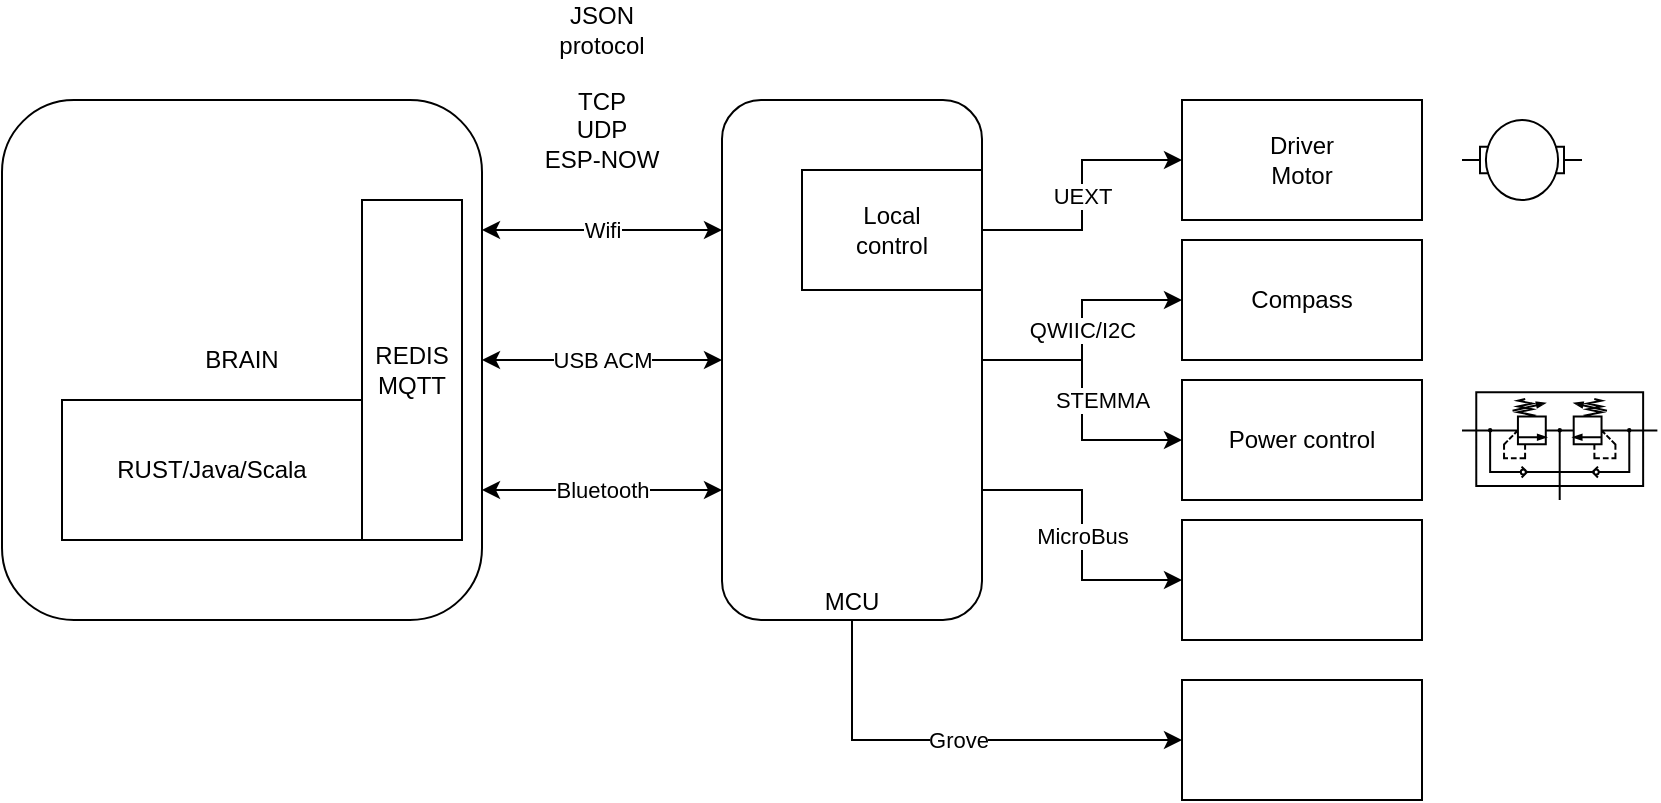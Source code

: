 <mxfile version="22.1.3" type="github">
  <diagram name="Page-1" id="gYZL_dD1YHqg8UqiC46v">
    <mxGraphModel dx="1242" dy="700" grid="1" gridSize="10" guides="1" tooltips="1" connect="1" arrows="1" fold="1" page="1" pageScale="1" pageWidth="850" pageHeight="1100" math="0" shadow="0">
      <root>
        <mxCell id="0" />
        <mxCell id="1" parent="0" />
        <mxCell id="R--ykIY8JpI6ctm7pDDZ-4" value="Wifi" style="edgeStyle=orthogonalEdgeStyle;rounded=0;orthogonalLoop=1;jettySize=auto;html=1;exitX=1;exitY=0.25;exitDx=0;exitDy=0;entryX=0;entryY=0.25;entryDx=0;entryDy=0;startArrow=classic;startFill=1;" edge="1" parent="1" source="R--ykIY8JpI6ctm7pDDZ-1" target="R--ykIY8JpI6ctm7pDDZ-2">
          <mxGeometry relative="1" as="geometry" />
        </mxCell>
        <mxCell id="R--ykIY8JpI6ctm7pDDZ-6" value="Bluetooth" style="edgeStyle=orthogonalEdgeStyle;rounded=0;orthogonalLoop=1;jettySize=auto;html=1;exitX=1;exitY=0.75;exitDx=0;exitDy=0;entryX=0;entryY=0.75;entryDx=0;entryDy=0;startArrow=classic;startFill=1;" edge="1" parent="1" source="R--ykIY8JpI6ctm7pDDZ-1" target="R--ykIY8JpI6ctm7pDDZ-2">
          <mxGeometry relative="1" as="geometry" />
        </mxCell>
        <mxCell id="R--ykIY8JpI6ctm7pDDZ-1" value="BRAIN" style="rounded=1;whiteSpace=wrap;html=1;align=center;" vertex="1" parent="1">
          <mxGeometry x="80" y="190" width="240" height="260" as="geometry" />
        </mxCell>
        <mxCell id="R--ykIY8JpI6ctm7pDDZ-10" value="UEXT" style="edgeStyle=orthogonalEdgeStyle;rounded=0;orthogonalLoop=1;jettySize=auto;html=1;exitX=1;exitY=0.25;exitDx=0;exitDy=0;entryX=0;entryY=0.5;entryDx=0;entryDy=0;" edge="1" parent="1" source="R--ykIY8JpI6ctm7pDDZ-2" target="R--ykIY8JpI6ctm7pDDZ-3">
          <mxGeometry relative="1" as="geometry" />
        </mxCell>
        <mxCell id="R--ykIY8JpI6ctm7pDDZ-11" value="QWIIC/I2C" style="edgeStyle=orthogonalEdgeStyle;rounded=0;orthogonalLoop=1;jettySize=auto;html=1;exitX=1;exitY=0.5;exitDx=0;exitDy=0;entryX=0;entryY=0.5;entryDx=0;entryDy=0;" edge="1" parent="1" source="R--ykIY8JpI6ctm7pDDZ-2" target="R--ykIY8JpI6ctm7pDDZ-7">
          <mxGeometry relative="1" as="geometry">
            <mxPoint as="offset" />
          </mxGeometry>
        </mxCell>
        <mxCell id="R--ykIY8JpI6ctm7pDDZ-12" value="STEMMA" style="edgeStyle=orthogonalEdgeStyle;rounded=0;orthogonalLoop=1;jettySize=auto;html=1;exitX=1;exitY=0.5;exitDx=0;exitDy=0;entryX=0;entryY=0.5;entryDx=0;entryDy=0;" edge="1" parent="1" source="R--ykIY8JpI6ctm7pDDZ-2" target="R--ykIY8JpI6ctm7pDDZ-8">
          <mxGeometry y="10" relative="1" as="geometry">
            <mxPoint as="offset" />
          </mxGeometry>
        </mxCell>
        <mxCell id="R--ykIY8JpI6ctm7pDDZ-13" value="MicroBus" style="edgeStyle=orthogonalEdgeStyle;rounded=0;orthogonalLoop=1;jettySize=auto;html=1;exitX=1;exitY=0.75;exitDx=0;exitDy=0;entryX=0;entryY=0.5;entryDx=0;entryDy=0;" edge="1" parent="1" source="R--ykIY8JpI6ctm7pDDZ-2" target="R--ykIY8JpI6ctm7pDDZ-9">
          <mxGeometry relative="1" as="geometry" />
        </mxCell>
        <mxCell id="R--ykIY8JpI6ctm7pDDZ-15" value="Grove" style="edgeStyle=orthogonalEdgeStyle;rounded=0;orthogonalLoop=1;jettySize=auto;html=1;exitX=0.5;exitY=1;exitDx=0;exitDy=0;entryX=0;entryY=0.5;entryDx=0;entryDy=0;" edge="1" parent="1" source="R--ykIY8JpI6ctm7pDDZ-2" target="R--ykIY8JpI6ctm7pDDZ-14">
          <mxGeometry relative="1" as="geometry" />
        </mxCell>
        <mxCell id="R--ykIY8JpI6ctm7pDDZ-2" value="MCU" style="rounded=1;whiteSpace=wrap;html=1;verticalAlign=bottom;" vertex="1" parent="1">
          <mxGeometry x="440" y="190" width="130" height="260" as="geometry" />
        </mxCell>
        <mxCell id="R--ykIY8JpI6ctm7pDDZ-3" value="Driver&lt;br&gt;Motor" style="rounded=0;whiteSpace=wrap;html=1;" vertex="1" parent="1">
          <mxGeometry x="670" y="190" width="120" height="60" as="geometry" />
        </mxCell>
        <mxCell id="R--ykIY8JpI6ctm7pDDZ-5" value="USB ACM" style="edgeStyle=orthogonalEdgeStyle;rounded=0;orthogonalLoop=1;jettySize=auto;html=1;exitX=1;exitY=0.5;exitDx=0;exitDy=0;entryX=0;entryY=0.5;entryDx=0;entryDy=0;startArrow=classic;startFill=1;" edge="1" parent="1" source="R--ykIY8JpI6ctm7pDDZ-1" target="R--ykIY8JpI6ctm7pDDZ-2">
          <mxGeometry relative="1" as="geometry">
            <mxPoint x="330" y="265" as="sourcePoint" />
            <mxPoint x="450" y="265" as="targetPoint" />
          </mxGeometry>
        </mxCell>
        <mxCell id="R--ykIY8JpI6ctm7pDDZ-7" value="Compass" style="rounded=0;whiteSpace=wrap;html=1;" vertex="1" parent="1">
          <mxGeometry x="670" y="260" width="120" height="60" as="geometry" />
        </mxCell>
        <mxCell id="R--ykIY8JpI6ctm7pDDZ-8" value="Power control" style="rounded=0;whiteSpace=wrap;html=1;" vertex="1" parent="1">
          <mxGeometry x="670" y="330" width="120" height="60" as="geometry" />
        </mxCell>
        <mxCell id="R--ykIY8JpI6ctm7pDDZ-9" value="" style="rounded=0;whiteSpace=wrap;html=1;" vertex="1" parent="1">
          <mxGeometry x="670" y="400" width="120" height="60" as="geometry" />
        </mxCell>
        <mxCell id="R--ykIY8JpI6ctm7pDDZ-14" value="" style="rounded=0;whiteSpace=wrap;html=1;" vertex="1" parent="1">
          <mxGeometry x="670" y="480" width="120" height="60" as="geometry" />
        </mxCell>
        <mxCell id="R--ykIY8JpI6ctm7pDDZ-16" value="REDIS&lt;br&gt;MQTT" style="rounded=0;whiteSpace=wrap;html=1;" vertex="1" parent="1">
          <mxGeometry x="260" y="240" width="50" height="170" as="geometry" />
        </mxCell>
        <mxCell id="R--ykIY8JpI6ctm7pDDZ-17" value="TCP&lt;br&gt;UDP&lt;br&gt;ESP-NOW" style="text;html=1;strokeColor=none;fillColor=none;align=center;verticalAlign=middle;whiteSpace=wrap;rounded=0;" vertex="1" parent="1">
          <mxGeometry x="350" y="190" width="60" height="30" as="geometry" />
        </mxCell>
        <mxCell id="R--ykIY8JpI6ctm7pDDZ-20" value="" style="shape=image;html=1;verticalAlign=top;verticalLabelPosition=bottom;labelBackgroundColor=#ffffff;imageAspect=0;aspect=fixed;image=https://cdn3.iconfinder.com/data/icons/ballicons-reloaded-free/512/icon-93-128.png" vertex="1" parent="1">
          <mxGeometry x="100" y="210" width="90" height="90" as="geometry" />
        </mxCell>
        <mxCell id="R--ykIY8JpI6ctm7pDDZ-21" value="" style="shape=mxgraph.electrical.electro-mechanical.motor_2;html=1;shadow=0;dashed=0;align=center;fontSize=30;strokeWidth=1;" vertex="1" parent="1">
          <mxGeometry x="810" y="200" width="60" height="40" as="geometry" />
        </mxCell>
        <mxCell id="R--ykIY8JpI6ctm7pDDZ-22" value="" style="shape=image;html=1;verticalAlign=top;verticalLabelPosition=bottom;labelBackgroundColor=#ffffff;imageAspect=0;aspect=fixed;image=https://cdn3.iconfinder.com/data/icons/essential-pack-2/48/20-Compass-128.png" vertex="1" parent="1">
          <mxGeometry x="810" y="270" width="48" height="48" as="geometry" />
        </mxCell>
        <mxCell id="R--ykIY8JpI6ctm7pDDZ-24" value="" style="verticalLabelPosition=bottom;aspect=fixed;html=1;verticalAlign=top;fillColor=strokeColor;align=center;outlineConnect=0;shape=mxgraph.fluid_power.x10580;points=[[0,0.355,0],[1,0.355,0],[0.5,1,0]]" vertex="1" parent="1">
          <mxGeometry x="810" y="336.14" width="97.69" height="53.86" as="geometry" />
        </mxCell>
        <mxCell id="R--ykIY8JpI6ctm7pDDZ-25" value="JSON protocol" style="text;html=1;strokeColor=none;fillColor=none;align=center;verticalAlign=middle;whiteSpace=wrap;rounded=0;" vertex="1" parent="1">
          <mxGeometry x="350" y="140" width="60" height="30" as="geometry" />
        </mxCell>
        <mxCell id="R--ykIY8JpI6ctm7pDDZ-26" value="RUST/Java/Scala" style="rounded=0;whiteSpace=wrap;html=1;" vertex="1" parent="1">
          <mxGeometry x="110" y="340" width="150" height="70" as="geometry" />
        </mxCell>
        <mxCell id="R--ykIY8JpI6ctm7pDDZ-27" value="Local&lt;br&gt;control" style="rounded=0;whiteSpace=wrap;html=1;" vertex="1" parent="1">
          <mxGeometry x="480" y="225" width="90" height="60" as="geometry" />
        </mxCell>
      </root>
    </mxGraphModel>
  </diagram>
</mxfile>
